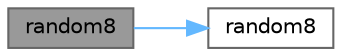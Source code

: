 digraph "random8"
{
 // LATEX_PDF_SIZE
  bgcolor="transparent";
  edge [fontname=Helvetica,fontsize=10,labelfontname=Helvetica,labelfontsize=10];
  node [fontname=Helvetica,fontsize=10,shape=box,height=0.2,width=0.4];
  rankdir="LR";
  Node1 [id="Node000001",label="random8",height=0.2,width=0.4,color="gray40", fillcolor="grey60", style="filled", fontcolor="black",tooltip="Generate an 8-bit random number between 0 and lim."];
  Node1 -> Node2 [id="edge1_Node000001_Node000002",color="steelblue1",style="solid",tooltip=" "];
  Node2 [id="Node000002",label="random8",height=0.2,width=0.4,color="grey40", fillcolor="white", style="filled",URL="$d2/d0d/group___random.html#ga4e63c74426f6516f28470dc1b814aefe",tooltip="Generate an 8-bit random number."];
}
